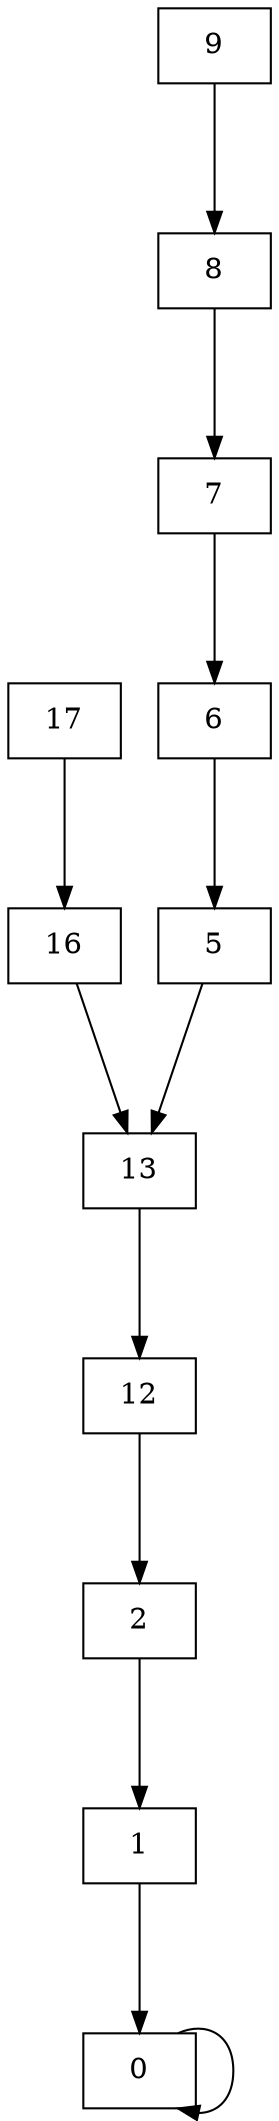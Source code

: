 digraph G {
	dir=forward;
	ranksep=1.0;
	1569["shape"="box","label"="12"];
	1569 -> 50 [dir=forward];
	
	56["shape"="box","label"="8"];
	56 -> 55 [dir=forward];

	57["shape"="box","label"="9"];
	57 -> 56 [dir=forward];
	1570["shape"="box","label"="13"];
	1570 -> 1569 [dir=forward];
	1573["shape"="box","label"="16"];
	1573 -> 1570 [dir=forward];
	53["shape"="box","label"="5"];
	53 -> 1570 [dir=forward];

	54["shape"="box","label"="6"];
	54 -> 53 [dir=forward];
	49["shape"="box","label"="1"];
	49 -> 48 [dir=forward];
	1574["shape"="box","label"="17"];
	1574 -> 1573 [dir=forward];

	48["shape"="box","label"="0"];
	48 -> 48 [dir=forward];
	50["shape"="box","label"="2"];
	50 -> 49 [dir=forward];
	55["shape"="box","label"="7"];
	55 -> 54 [dir=forward];

}